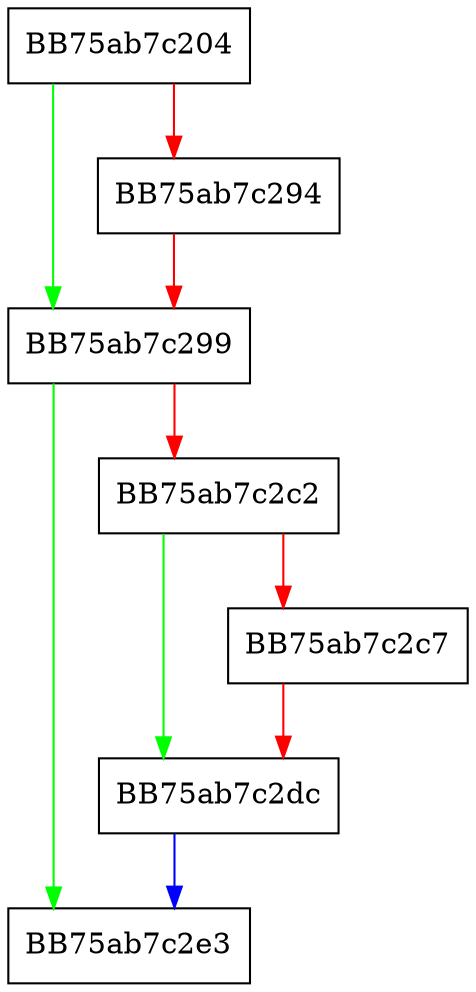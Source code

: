digraph CLocalFileRepository {
  node [shape="box"];
  graph [splines=ortho];
  BB75ab7c204 -> BB75ab7c299 [color="green"];
  BB75ab7c204 -> BB75ab7c294 [color="red"];
  BB75ab7c294 -> BB75ab7c299 [color="red"];
  BB75ab7c299 -> BB75ab7c2e3 [color="green"];
  BB75ab7c299 -> BB75ab7c2c2 [color="red"];
  BB75ab7c2c2 -> BB75ab7c2dc [color="green"];
  BB75ab7c2c2 -> BB75ab7c2c7 [color="red"];
  BB75ab7c2c7 -> BB75ab7c2dc [color="red"];
  BB75ab7c2dc -> BB75ab7c2e3 [color="blue"];
}